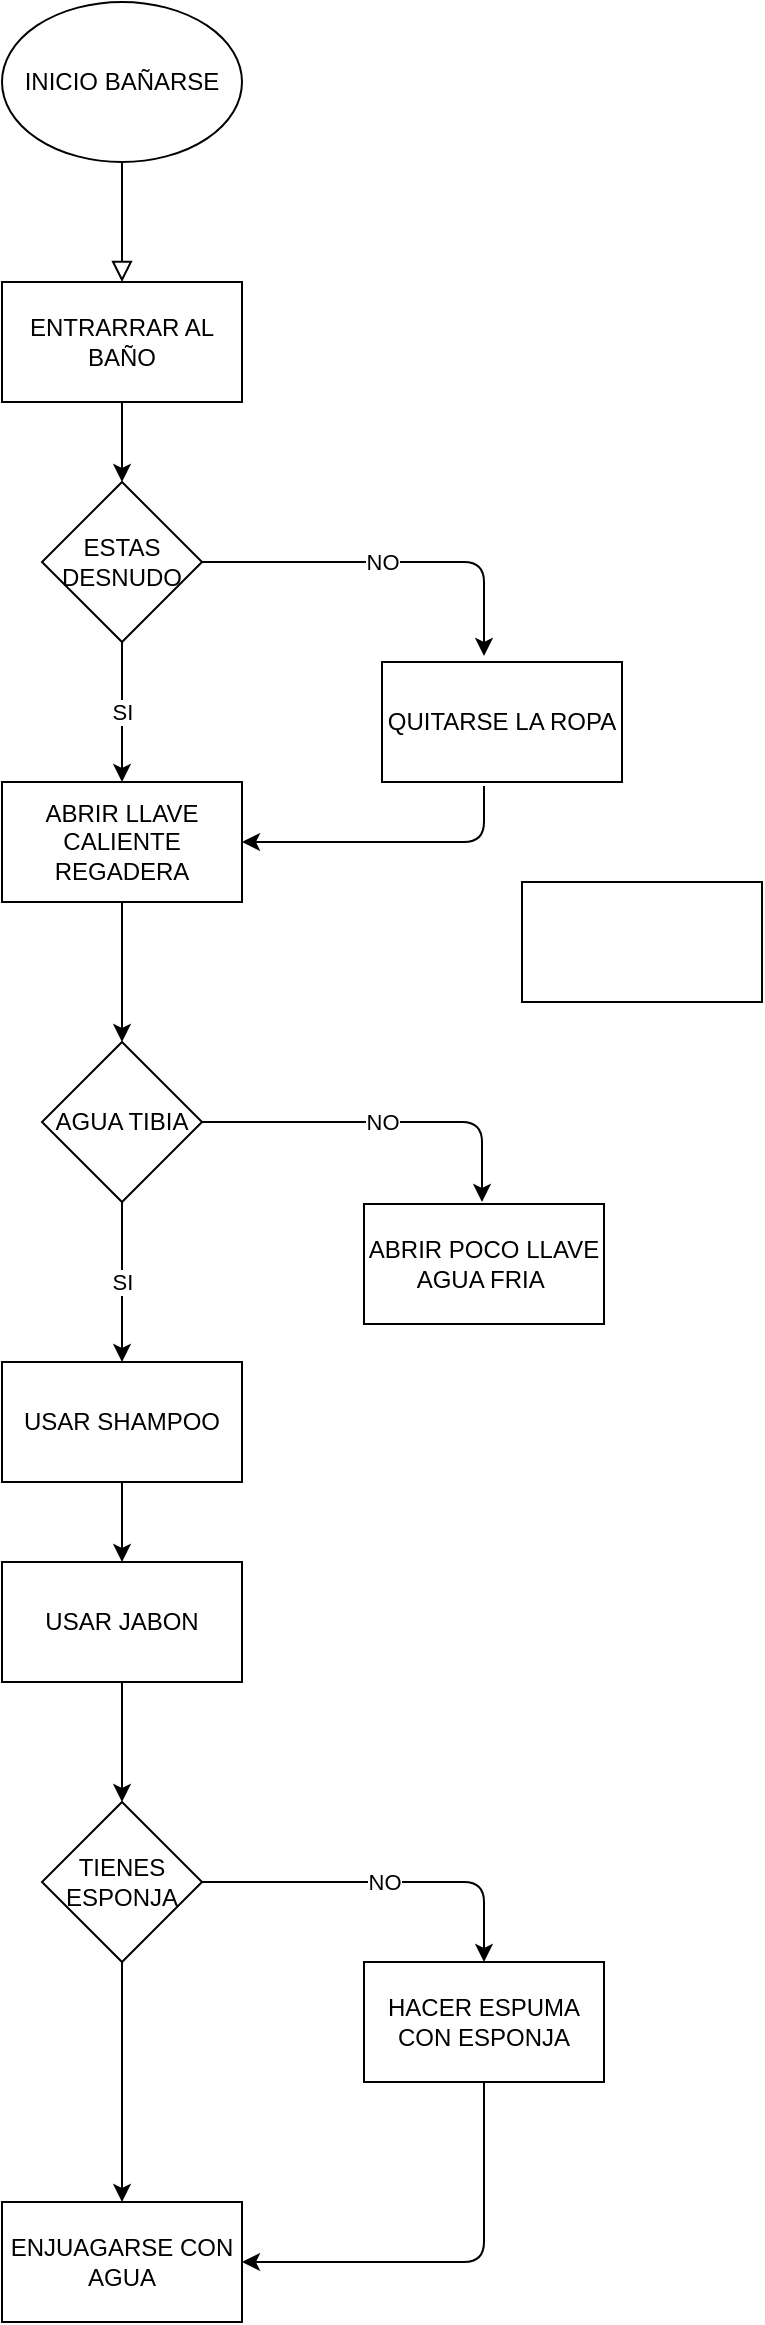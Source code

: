 <mxfile version="13.7.9" type="github">
  <diagram id="C5RBs43oDa-KdzZeNtuy" name="Page-1">
    <mxGraphModel dx="796" dy="425" grid="1" gridSize="10" guides="1" tooltips="1" connect="1" arrows="1" fold="1" page="1" pageScale="1" pageWidth="827" pageHeight="1169" math="0" shadow="0">
      <root>
        <mxCell id="WIyWlLk6GJQsqaUBKTNV-0" />
        <mxCell id="WIyWlLk6GJQsqaUBKTNV-1" parent="WIyWlLk6GJQsqaUBKTNV-0" />
        <mxCell id="WIyWlLk6GJQsqaUBKTNV-2" value="" style="rounded=0;html=1;jettySize=auto;orthogonalLoop=1;fontSize=11;endArrow=block;endFill=0;endSize=8;strokeWidth=1;shadow=0;labelBackgroundColor=none;edgeStyle=orthogonalEdgeStyle;" parent="WIyWlLk6GJQsqaUBKTNV-1" edge="1">
          <mxGeometry relative="1" as="geometry">
            <mxPoint x="220" y="120" as="sourcePoint" />
            <mxPoint x="220" y="180" as="targetPoint" />
          </mxGeometry>
        </mxCell>
        <mxCell id="snqTuCjt3wUm0yRdZNRQ-2" value="&lt;font style=&quot;vertical-align: inherit&quot;&gt;&lt;font style=&quot;vertical-align: inherit&quot;&gt;INICIO BAÑARSE&lt;/font&gt;&lt;/font&gt;" style="ellipse;whiteSpace=wrap;html=1;" vertex="1" parent="WIyWlLk6GJQsqaUBKTNV-1">
          <mxGeometry x="160" y="40" width="120" height="80" as="geometry" />
        </mxCell>
        <mxCell id="snqTuCjt3wUm0yRdZNRQ-5" value="&lt;font style=&quot;vertical-align: inherit&quot;&gt;&lt;font style=&quot;vertical-align: inherit&quot;&gt;ENTRARRAR AL BAÑO&lt;/font&gt;&lt;/font&gt;" style="rounded=0;whiteSpace=wrap;html=1;" vertex="1" parent="WIyWlLk6GJQsqaUBKTNV-1">
          <mxGeometry x="160" y="180" width="120" height="60" as="geometry" />
        </mxCell>
        <mxCell id="snqTuCjt3wUm0yRdZNRQ-8" value="" style="endArrow=classic;html=1;entryX=0.5;entryY=0;entryDx=0;entryDy=0;" edge="1" parent="WIyWlLk6GJQsqaUBKTNV-1">
          <mxGeometry width="50" height="50" relative="1" as="geometry">
            <mxPoint x="220" y="240" as="sourcePoint" />
            <mxPoint x="220" y="280" as="targetPoint" />
          </mxGeometry>
        </mxCell>
        <mxCell id="snqTuCjt3wUm0yRdZNRQ-10" value="&lt;font style=&quot;vertical-align: inherit&quot;&gt;&lt;font style=&quot;vertical-align: inherit&quot;&gt;&lt;font style=&quot;vertical-align: inherit&quot;&gt;&lt;font style=&quot;vertical-align: inherit&quot;&gt;SI&lt;/font&gt;&lt;/font&gt;&lt;/font&gt;&lt;/font&gt;" style="edgeStyle=orthogonalEdgeStyle;rounded=0;orthogonalLoop=1;jettySize=auto;html=1;exitX=0.5;exitY=1;exitDx=0;exitDy=0;entryX=0.5;entryY=0;entryDx=0;entryDy=0;" edge="1" parent="WIyWlLk6GJQsqaUBKTNV-1" source="snqTuCjt3wUm0yRdZNRQ-9">
          <mxGeometry relative="1" as="geometry">
            <mxPoint x="220" y="430" as="targetPoint" />
            <Array as="points">
              <mxPoint x="220" y="410" />
              <mxPoint x="220" y="410" />
            </Array>
          </mxGeometry>
        </mxCell>
        <mxCell id="snqTuCjt3wUm0yRdZNRQ-9" value="&lt;font style=&quot;vertical-align: inherit&quot;&gt;&lt;font style=&quot;vertical-align: inherit&quot;&gt;&lt;font style=&quot;vertical-align: inherit&quot;&gt;&lt;font style=&quot;vertical-align: inherit&quot;&gt;ESTAS DESNUDO&lt;/font&gt;&lt;/font&gt;&lt;/font&gt;&lt;/font&gt;" style="rhombus;whiteSpace=wrap;html=1;" vertex="1" parent="WIyWlLk6GJQsqaUBKTNV-1">
          <mxGeometry x="180" y="280" width="80" height="80" as="geometry" />
        </mxCell>
        <mxCell id="snqTuCjt3wUm0yRdZNRQ-11" value="&lt;font style=&quot;vertical-align: inherit&quot;&gt;&lt;font style=&quot;vertical-align: inherit&quot;&gt;ABRIR LLAVE CALIENTE REGADERA&lt;/font&gt;&lt;/font&gt;" style="rounded=0;whiteSpace=wrap;html=1;" vertex="1" parent="WIyWlLk6GJQsqaUBKTNV-1">
          <mxGeometry x="160" y="430" width="120" height="60" as="geometry" />
        </mxCell>
        <mxCell id="snqTuCjt3wUm0yRdZNRQ-12" value="&lt;font style=&quot;vertical-align: inherit&quot;&gt;&lt;font style=&quot;vertical-align: inherit&quot;&gt;QUITARSE LA ROPA&lt;/font&gt;&lt;/font&gt;" style="rounded=0;whiteSpace=wrap;html=1;" vertex="1" parent="WIyWlLk6GJQsqaUBKTNV-1">
          <mxGeometry x="350" y="370" width="120" height="60" as="geometry" />
        </mxCell>
        <mxCell id="snqTuCjt3wUm0yRdZNRQ-13" value="&lt;font style=&quot;vertical-align: inherit&quot;&gt;&lt;font style=&quot;vertical-align: inherit&quot;&gt;&lt;font style=&quot;vertical-align: inherit&quot;&gt;&lt;font style=&quot;vertical-align: inherit&quot;&gt;NO&lt;/font&gt;&lt;/font&gt;&lt;/font&gt;&lt;/font&gt;" style="endArrow=classic;html=1;entryX=0.425;entryY=-0.05;entryDx=0;entryDy=0;entryPerimeter=0;" edge="1" parent="WIyWlLk6GJQsqaUBKTNV-1" target="snqTuCjt3wUm0yRdZNRQ-12">
          <mxGeometry x="-0.043" width="50" height="50" relative="1" as="geometry">
            <mxPoint x="260" y="320" as="sourcePoint" />
            <mxPoint x="400" y="320" as="targetPoint" />
            <Array as="points">
              <mxPoint x="401" y="320" />
            </Array>
            <mxPoint as="offset" />
          </mxGeometry>
        </mxCell>
        <mxCell id="snqTuCjt3wUm0yRdZNRQ-17" value="&lt;font style=&quot;vertical-align: inherit&quot;&gt;&lt;font style=&quot;vertical-align: inherit&quot;&gt;&lt;font style=&quot;vertical-align: inherit&quot;&gt;&lt;font style=&quot;vertical-align: inherit&quot;&gt;ABRIR POCO LLAVE AGUA FRIA&amp;nbsp;&lt;/font&gt;&lt;/font&gt;&lt;/font&gt;&lt;/font&gt;" style="rounded=0;whiteSpace=wrap;html=1;" vertex="1" parent="WIyWlLk6GJQsqaUBKTNV-1">
          <mxGeometry x="341" y="641" width="120" height="60" as="geometry" />
        </mxCell>
        <mxCell id="snqTuCjt3wUm0yRdZNRQ-18" value="&lt;font style=&quot;vertical-align: inherit&quot;&gt;&lt;font style=&quot;vertical-align: inherit&quot;&gt;AGUA TIBIA&lt;/font&gt;&lt;/font&gt;" style="rhombus;whiteSpace=wrap;html=1;" vertex="1" parent="WIyWlLk6GJQsqaUBKTNV-1">
          <mxGeometry x="180" y="560" width="80" height="80" as="geometry" />
        </mxCell>
        <mxCell id="snqTuCjt3wUm0yRdZNRQ-19" value="" style="endArrow=classic;html=1;exitX=0.5;exitY=1;exitDx=0;exitDy=0;entryX=0.5;entryY=0;entryDx=0;entryDy=0;" edge="1" parent="WIyWlLk6GJQsqaUBKTNV-1" source="snqTuCjt3wUm0yRdZNRQ-11" target="snqTuCjt3wUm0yRdZNRQ-18">
          <mxGeometry width="50" height="50" relative="1" as="geometry">
            <mxPoint x="330" y="490" as="sourcePoint" />
            <mxPoint x="380" y="440" as="targetPoint" />
          </mxGeometry>
        </mxCell>
        <mxCell id="snqTuCjt3wUm0yRdZNRQ-20" value="&lt;font style=&quot;vertical-align: inherit&quot;&gt;&lt;font style=&quot;vertical-align: inherit&quot;&gt;&lt;font style=&quot;vertical-align: inherit&quot;&gt;&lt;font style=&quot;vertical-align: inherit&quot;&gt;&lt;font style=&quot;vertical-align: inherit&quot;&gt;&lt;font style=&quot;vertical-align: inherit&quot;&gt;&lt;font style=&quot;vertical-align: inherit&quot;&gt;&lt;font style=&quot;vertical-align: inherit&quot;&gt;NO&lt;/font&gt;&lt;/font&gt;&lt;/font&gt;&lt;/font&gt;&lt;/font&gt;&lt;/font&gt;&lt;/font&gt;&lt;/font&gt;" style="endArrow=classic;html=1;exitX=1;exitY=0.5;exitDx=0;exitDy=0;" edge="1" parent="WIyWlLk6GJQsqaUBKTNV-1" source="snqTuCjt3wUm0yRdZNRQ-18">
          <mxGeometry width="50" height="50" relative="1" as="geometry">
            <mxPoint x="330" y="480" as="sourcePoint" />
            <mxPoint x="400" y="640" as="targetPoint" />
            <Array as="points">
              <mxPoint x="400" y="600" />
            </Array>
          </mxGeometry>
        </mxCell>
        <mxCell id="snqTuCjt3wUm0yRdZNRQ-21" value="" style="rounded=0;whiteSpace=wrap;html=1;" vertex="1" parent="WIyWlLk6GJQsqaUBKTNV-1">
          <mxGeometry x="420" y="480" width="120" height="60" as="geometry" />
        </mxCell>
        <mxCell id="snqTuCjt3wUm0yRdZNRQ-22" value="&lt;font style=&quot;vertical-align: inherit&quot;&gt;&lt;font style=&quot;vertical-align: inherit&quot;&gt;USAR SHAMPOO&lt;/font&gt;&lt;/font&gt;" style="rounded=0;whiteSpace=wrap;html=1;" vertex="1" parent="WIyWlLk6GJQsqaUBKTNV-1">
          <mxGeometry x="160" y="720" width="120" height="60" as="geometry" />
        </mxCell>
        <mxCell id="snqTuCjt3wUm0yRdZNRQ-23" value="&lt;font style=&quot;vertical-align: inherit&quot;&gt;&lt;font style=&quot;vertical-align: inherit&quot;&gt;&lt;font style=&quot;vertical-align: inherit&quot;&gt;&lt;font style=&quot;vertical-align: inherit&quot;&gt;SI&lt;/font&gt;&lt;/font&gt;&lt;/font&gt;&lt;/font&gt;" style="endArrow=classic;html=1;exitX=0.5;exitY=1;exitDx=0;exitDy=0;entryX=0.5;entryY=0;entryDx=0;entryDy=0;" edge="1" parent="WIyWlLk6GJQsqaUBKTNV-1" source="snqTuCjt3wUm0yRdZNRQ-18" target="snqTuCjt3wUm0yRdZNRQ-22">
          <mxGeometry width="50" height="50" relative="1" as="geometry">
            <mxPoint x="330" y="740" as="sourcePoint" />
            <mxPoint x="380" y="690" as="targetPoint" />
          </mxGeometry>
        </mxCell>
        <mxCell id="snqTuCjt3wUm0yRdZNRQ-24" value="" style="endArrow=classic;html=1;exitX=0.425;exitY=1.033;exitDx=0;exitDy=0;exitPerimeter=0;entryX=1;entryY=0.5;entryDx=0;entryDy=0;" edge="1" parent="WIyWlLk6GJQsqaUBKTNV-1" source="snqTuCjt3wUm0yRdZNRQ-12" target="snqTuCjt3wUm0yRdZNRQ-11">
          <mxGeometry width="50" height="50" relative="1" as="geometry">
            <mxPoint x="330" y="540" as="sourcePoint" />
            <mxPoint x="380" y="490" as="targetPoint" />
            <Array as="points">
              <mxPoint x="401" y="460" />
            </Array>
          </mxGeometry>
        </mxCell>
        <mxCell id="snqTuCjt3wUm0yRdZNRQ-25" value="&lt;font style=&quot;vertical-align: inherit&quot;&gt;&lt;font style=&quot;vertical-align: inherit&quot;&gt;USAR JABON&lt;/font&gt;&lt;/font&gt;" style="rounded=0;whiteSpace=wrap;html=1;" vertex="1" parent="WIyWlLk6GJQsqaUBKTNV-1">
          <mxGeometry x="160" y="820" width="120" height="60" as="geometry" />
        </mxCell>
        <mxCell id="snqTuCjt3wUm0yRdZNRQ-26" value="" style="endArrow=classic;html=1;exitX=0.5;exitY=1;exitDx=0;exitDy=0;" edge="1" parent="WIyWlLk6GJQsqaUBKTNV-1" source="snqTuCjt3wUm0yRdZNRQ-22">
          <mxGeometry width="50" height="50" relative="1" as="geometry">
            <mxPoint x="330" y="740" as="sourcePoint" />
            <mxPoint x="220" y="820" as="targetPoint" />
          </mxGeometry>
        </mxCell>
        <mxCell id="snqTuCjt3wUm0yRdZNRQ-27" value="&lt;font style=&quot;vertical-align: inherit&quot;&gt;&lt;font style=&quot;vertical-align: inherit&quot;&gt;TIENES ESPONJA&lt;/font&gt;&lt;/font&gt;" style="rhombus;whiteSpace=wrap;html=1;" vertex="1" parent="WIyWlLk6GJQsqaUBKTNV-1">
          <mxGeometry x="180" y="940" width="80" height="80" as="geometry" />
        </mxCell>
        <mxCell id="snqTuCjt3wUm0yRdZNRQ-28" value="" style="endArrow=classic;html=1;exitX=0.5;exitY=1;exitDx=0;exitDy=0;entryX=0.5;entryY=0;entryDx=0;entryDy=0;" edge="1" parent="WIyWlLk6GJQsqaUBKTNV-1" source="snqTuCjt3wUm0yRdZNRQ-25" target="snqTuCjt3wUm0yRdZNRQ-27">
          <mxGeometry width="50" height="50" relative="1" as="geometry">
            <mxPoint x="330" y="940" as="sourcePoint" />
            <mxPoint x="380" y="890" as="targetPoint" />
          </mxGeometry>
        </mxCell>
        <mxCell id="snqTuCjt3wUm0yRdZNRQ-29" value="&lt;font style=&quot;vertical-align: inherit&quot;&gt;&lt;font style=&quot;vertical-align: inherit&quot;&gt;ENJUAGARSE CON AGUA&lt;/font&gt;&lt;/font&gt;" style="rounded=0;whiteSpace=wrap;html=1;" vertex="1" parent="WIyWlLk6GJQsqaUBKTNV-1">
          <mxGeometry x="160" y="1140" width="120" height="60" as="geometry" />
        </mxCell>
        <mxCell id="snqTuCjt3wUm0yRdZNRQ-30" value="&lt;font style=&quot;vertical-align: inherit&quot;&gt;&lt;font style=&quot;vertical-align: inherit&quot;&gt;HACER ESPUMA CON ESPONJA&lt;/font&gt;&lt;/font&gt;" style="rounded=0;whiteSpace=wrap;html=1;" vertex="1" parent="WIyWlLk6GJQsqaUBKTNV-1">
          <mxGeometry x="341" y="1020" width="120" height="60" as="geometry" />
        </mxCell>
        <mxCell id="snqTuCjt3wUm0yRdZNRQ-31" value="&lt;font style=&quot;vertical-align: inherit&quot;&gt;&lt;font style=&quot;vertical-align: inherit&quot;&gt;NO&lt;/font&gt;&lt;/font&gt;" style="endArrow=classic;html=1;exitX=1;exitY=0.5;exitDx=0;exitDy=0;entryX=0.5;entryY=0;entryDx=0;entryDy=0;" edge="1" parent="WIyWlLk6GJQsqaUBKTNV-1" source="snqTuCjt3wUm0yRdZNRQ-27" target="snqTuCjt3wUm0yRdZNRQ-30">
          <mxGeometry width="50" height="50" relative="1" as="geometry">
            <mxPoint x="330" y="940" as="sourcePoint" />
            <mxPoint x="380" y="890" as="targetPoint" />
            <Array as="points">
              <mxPoint x="401" y="980" />
            </Array>
          </mxGeometry>
        </mxCell>
        <mxCell id="snqTuCjt3wUm0yRdZNRQ-32" value="" style="endArrow=classic;html=1;exitX=0.5;exitY=1;exitDx=0;exitDy=0;entryX=0.5;entryY=0;entryDx=0;entryDy=0;" edge="1" parent="WIyWlLk6GJQsqaUBKTNV-1" source="snqTuCjt3wUm0yRdZNRQ-27" target="snqTuCjt3wUm0yRdZNRQ-29">
          <mxGeometry width="50" height="50" relative="1" as="geometry">
            <mxPoint x="330" y="940" as="sourcePoint" />
            <mxPoint x="380" y="890" as="targetPoint" />
          </mxGeometry>
        </mxCell>
        <mxCell id="snqTuCjt3wUm0yRdZNRQ-33" value="" style="endArrow=classic;html=1;exitX=0.5;exitY=1;exitDx=0;exitDy=0;entryX=1;entryY=0.5;entryDx=0;entryDy=0;" edge="1" parent="WIyWlLk6GJQsqaUBKTNV-1" source="snqTuCjt3wUm0yRdZNRQ-30" target="snqTuCjt3wUm0yRdZNRQ-29">
          <mxGeometry width="50" height="50" relative="1" as="geometry">
            <mxPoint x="330" y="1220" as="sourcePoint" />
            <mxPoint x="380" y="1170" as="targetPoint" />
            <Array as="points">
              <mxPoint x="401" y="1170" />
            </Array>
          </mxGeometry>
        </mxCell>
      </root>
    </mxGraphModel>
  </diagram>
</mxfile>
